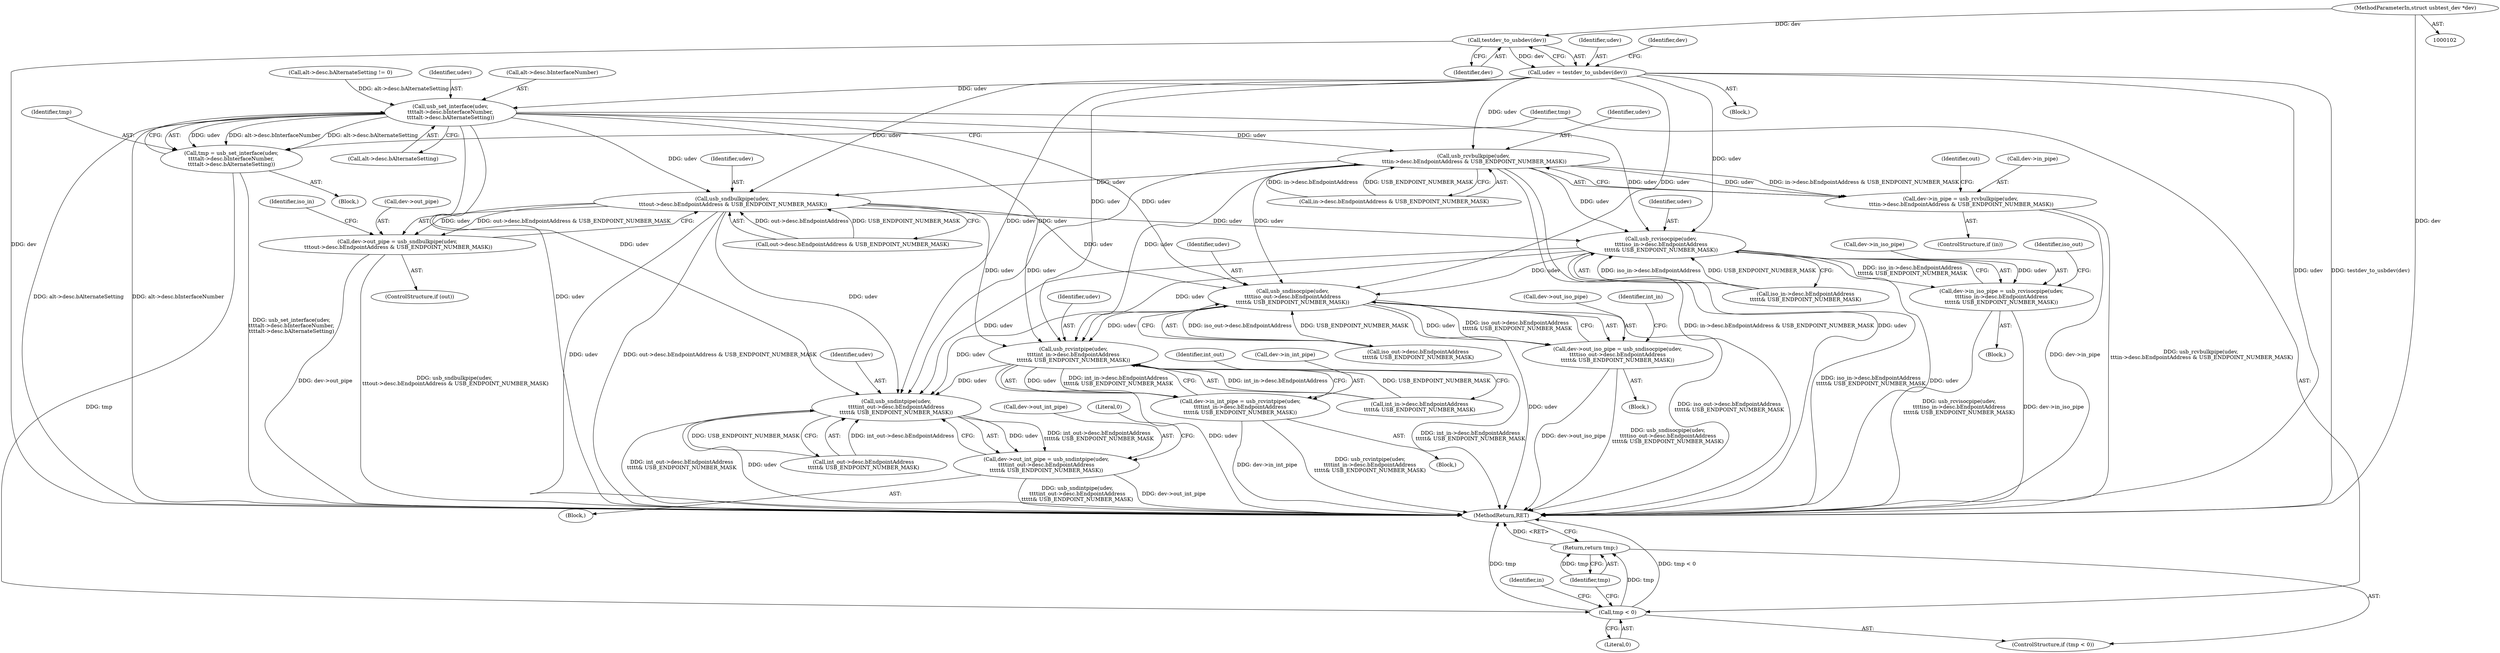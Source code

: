 digraph "0_linux_7c80f9e4a588f1925b07134bb2e3689335f6c6d8@pointer" {
"1000103" [label="(MethodParameterIn,struct usbtest_dev *dev)"];
"1000259" [label="(Call,testdev_to_usbdev(dev))"];
"1000257" [label="(Call,udev = testdev_to_usbdev(dev))"];
"1000283" [label="(Call,usb_set_interface(udev,\n\t\t\t\talt->desc.bInterfaceNumber,\n\t\t\t\talt->desc.bAlternateSetting))"];
"1000281" [label="(Call,tmp = usb_set_interface(udev,\n\t\t\t\talt->desc.bInterfaceNumber,\n\t\t\t\talt->desc.bAlternateSetting))"];
"1000296" [label="(Call,tmp < 0)"];
"1000299" [label="(Return,return tmp;)"];
"1000307" [label="(Call,usb_rcvbulkpipe(udev,\n \t\t\tin->desc.bEndpointAddress & USB_ENDPOINT_NUMBER_MASK))"];
"1000303" [label="(Call,dev->in_pipe = usb_rcvbulkpipe(udev,\n \t\t\tin->desc.bEndpointAddress & USB_ENDPOINT_NUMBER_MASK))"];
"1000322" [label="(Call,usb_sndbulkpipe(udev,\n \t\t\tout->desc.bEndpointAddress & USB_ENDPOINT_NUMBER_MASK))"];
"1000318" [label="(Call,dev->out_pipe = usb_sndbulkpipe(udev,\n \t\t\tout->desc.bEndpointAddress & USB_ENDPOINT_NUMBER_MASK))"];
"1000346" [label="(Call,usb_rcvisocpipe(udev,\n\t\t\t\tiso_in->desc.bEndpointAddress\n\t\t\t\t\t& USB_ENDPOINT_NUMBER_MASK))"];
"1000342" [label="(Call,dev->in_iso_pipe = usb_rcvisocpipe(udev,\n\t\t\t\tiso_in->desc.bEndpointAddress\n\t\t\t\t\t& USB_ENDPOINT_NUMBER_MASK))"];
"1000370" [label="(Call,usb_sndisocpipe(udev,\n\t\t\t\tiso_out->desc.bEndpointAddress\n\t\t\t\t\t& USB_ENDPOINT_NUMBER_MASK))"];
"1000366" [label="(Call,dev->out_iso_pipe = usb_sndisocpipe(udev,\n\t\t\t\tiso_out->desc.bEndpointAddress\n\t\t\t\t\t& USB_ENDPOINT_NUMBER_MASK))"];
"1000394" [label="(Call,usb_rcvintpipe(udev,\n\t\t\t\tint_in->desc.bEndpointAddress\n\t\t\t\t\t& USB_ENDPOINT_NUMBER_MASK))"];
"1000390" [label="(Call,dev->in_int_pipe = usb_rcvintpipe(udev,\n\t\t\t\tint_in->desc.bEndpointAddress\n\t\t\t\t\t& USB_ENDPOINT_NUMBER_MASK))"];
"1000418" [label="(Call,usb_sndintpipe(udev,\n\t\t\t\tint_out->desc.bEndpointAddress\n\t\t\t\t\t& USB_ENDPOINT_NUMBER_MASK))"];
"1000414" [label="(Call,dev->out_int_pipe = usb_sndintpipe(udev,\n\t\t\t\tint_out->desc.bEndpointAddress\n\t\t\t\t\t& USB_ENDPOINT_NUMBER_MASK))"];
"1000396" [label="(Call,int_in->desc.bEndpointAddress\n\t\t\t\t\t& USB_ENDPOINT_NUMBER_MASK)"];
"1000404" [label="(Identifier,int_out)"];
"1000281" [label="(Call,tmp = usb_set_interface(udev,\n\t\t\t\talt->desc.bInterfaceNumber,\n\t\t\t\talt->desc.bAlternateSetting))"];
"1000381" [label="(Block,)"];
"1000391" [label="(Call,dev->in_int_pipe)"];
"1000259" [label="(Call,testdev_to_usbdev(dev))"];
"1000296" [label="(Call,tmp < 0)"];
"1000283" [label="(Call,usb_set_interface(udev,\n\t\t\t\talt->desc.bInterfaceNumber,\n\t\t\t\talt->desc.bAlternateSetting))"];
"1000282" [label="(Identifier,tmp)"];
"1000105" [label="(Block,)"];
"1000323" [label="(Identifier,udev)"];
"1000103" [label="(MethodParameterIn,struct usbtest_dev *dev)"];
"1000316" [label="(ControlStructure,if (out))"];
"1000348" [label="(Call,iso_in->desc.bEndpointAddress\n\t\t\t\t\t& USB_ENDPOINT_NUMBER_MASK)"];
"1000273" [label="(Call,alt->desc.bAlternateSetting != 0)"];
"1000405" [label="(Block,)"];
"1000319" [label="(Call,dev->out_pipe)"];
"1000300" [label="(Identifier,tmp)"];
"1000346" [label="(Call,usb_rcvisocpipe(udev,\n\t\t\t\tiso_in->desc.bEndpointAddress\n\t\t\t\t\t& USB_ENDPOINT_NUMBER_MASK))"];
"1000284" [label="(Identifier,udev)"];
"1000301" [label="(ControlStructure,if (in))"];
"1000332" [label="(Identifier,iso_in)"];
"1000395" [label="(Identifier,udev)"];
"1000258" [label="(Identifier,udev)"];
"1000308" [label="(Identifier,udev)"];
"1000317" [label="(Identifier,out)"];
"1000257" [label="(Call,udev = testdev_to_usbdev(dev))"];
"1000370" [label="(Call,usb_sndisocpipe(udev,\n\t\t\t\tiso_out->desc.bEndpointAddress\n\t\t\t\t\t& USB_ENDPOINT_NUMBER_MASK))"];
"1000347" [label="(Identifier,udev)"];
"1000356" [label="(Identifier,iso_out)"];
"1000357" [label="(Block,)"];
"1000280" [label="(Block,)"];
"1000415" [label="(Call,dev->out_int_pipe)"];
"1000290" [label="(Call,alt->desc.bAlternateSetting)"];
"1000260" [label="(Identifier,dev)"];
"1000297" [label="(Identifier,tmp)"];
"1000309" [label="(Call,in->desc.bEndpointAddress & USB_ENDPOINT_NUMBER_MASK)"];
"1000394" [label="(Call,usb_rcvintpipe(udev,\n\t\t\t\tint_in->desc.bEndpointAddress\n\t\t\t\t\t& USB_ENDPOINT_NUMBER_MASK))"];
"1000366" [label="(Call,dev->out_iso_pipe = usb_sndisocpipe(udev,\n\t\t\t\tiso_out->desc.bEndpointAddress\n\t\t\t\t\t& USB_ENDPOINT_NUMBER_MASK))"];
"1000298" [label="(Literal,0)"];
"1000342" [label="(Call,dev->in_iso_pipe = usb_rcvisocpipe(udev,\n\t\t\t\tiso_in->desc.bEndpointAddress\n\t\t\t\t\t& USB_ENDPOINT_NUMBER_MASK))"];
"1000371" [label="(Identifier,udev)"];
"1000367" [label="(Call,dev->out_iso_pipe)"];
"1000429" [label="(MethodReturn,RET)"];
"1000324" [label="(Call,out->desc.bEndpointAddress & USB_ENDPOINT_NUMBER_MASK)"];
"1000414" [label="(Call,dev->out_int_pipe = usb_sndintpipe(udev,\n\t\t\t\tint_out->desc.bEndpointAddress\n\t\t\t\t\t& USB_ENDPOINT_NUMBER_MASK))"];
"1000303" [label="(Call,dev->in_pipe = usb_rcvbulkpipe(udev,\n \t\t\tin->desc.bEndpointAddress & USB_ENDPOINT_NUMBER_MASK))"];
"1000304" [label="(Call,dev->in_pipe)"];
"1000333" [label="(Block,)"];
"1000318" [label="(Call,dev->out_pipe = usb_sndbulkpipe(udev,\n \t\t\tout->desc.bEndpointAddress & USB_ENDPOINT_NUMBER_MASK))"];
"1000420" [label="(Call,int_out->desc.bEndpointAddress\n\t\t\t\t\t& USB_ENDPOINT_NUMBER_MASK)"];
"1000307" [label="(Call,usb_rcvbulkpipe(udev,\n \t\t\tin->desc.bEndpointAddress & USB_ENDPOINT_NUMBER_MASK))"];
"1000285" [label="(Call,alt->desc.bInterfaceNumber)"];
"1000295" [label="(ControlStructure,if (tmp < 0))"];
"1000390" [label="(Call,dev->in_int_pipe = usb_rcvintpipe(udev,\n\t\t\t\tint_in->desc.bEndpointAddress\n\t\t\t\t\t& USB_ENDPOINT_NUMBER_MASK))"];
"1000419" [label="(Identifier,udev)"];
"1000322" [label="(Call,usb_sndbulkpipe(udev,\n \t\t\tout->desc.bEndpointAddress & USB_ENDPOINT_NUMBER_MASK))"];
"1000264" [label="(Identifier,dev)"];
"1000380" [label="(Identifier,int_in)"];
"1000343" [label="(Call,dev->in_iso_pipe)"];
"1000302" [label="(Identifier,in)"];
"1000299" [label="(Return,return tmp;)"];
"1000428" [label="(Literal,0)"];
"1000418" [label="(Call,usb_sndintpipe(udev,\n\t\t\t\tint_out->desc.bEndpointAddress\n\t\t\t\t\t& USB_ENDPOINT_NUMBER_MASK))"];
"1000372" [label="(Call,iso_out->desc.bEndpointAddress\n\t\t\t\t\t& USB_ENDPOINT_NUMBER_MASK)"];
"1000103" -> "1000102"  [label="AST: "];
"1000103" -> "1000429"  [label="DDG: dev"];
"1000103" -> "1000259"  [label="DDG: dev"];
"1000259" -> "1000257"  [label="AST: "];
"1000259" -> "1000260"  [label="CFG: "];
"1000260" -> "1000259"  [label="AST: "];
"1000257" -> "1000259"  [label="CFG: "];
"1000259" -> "1000429"  [label="DDG: dev"];
"1000259" -> "1000257"  [label="DDG: dev"];
"1000257" -> "1000105"  [label="AST: "];
"1000258" -> "1000257"  [label="AST: "];
"1000264" -> "1000257"  [label="CFG: "];
"1000257" -> "1000429"  [label="DDG: testdev_to_usbdev(dev)"];
"1000257" -> "1000429"  [label="DDG: udev"];
"1000257" -> "1000283"  [label="DDG: udev"];
"1000257" -> "1000307"  [label="DDG: udev"];
"1000257" -> "1000322"  [label="DDG: udev"];
"1000257" -> "1000346"  [label="DDG: udev"];
"1000257" -> "1000370"  [label="DDG: udev"];
"1000257" -> "1000394"  [label="DDG: udev"];
"1000257" -> "1000418"  [label="DDG: udev"];
"1000283" -> "1000281"  [label="AST: "];
"1000283" -> "1000290"  [label="CFG: "];
"1000284" -> "1000283"  [label="AST: "];
"1000285" -> "1000283"  [label="AST: "];
"1000290" -> "1000283"  [label="AST: "];
"1000281" -> "1000283"  [label="CFG: "];
"1000283" -> "1000429"  [label="DDG: alt->desc.bInterfaceNumber"];
"1000283" -> "1000429"  [label="DDG: udev"];
"1000283" -> "1000429"  [label="DDG: alt->desc.bAlternateSetting"];
"1000283" -> "1000281"  [label="DDG: udev"];
"1000283" -> "1000281"  [label="DDG: alt->desc.bInterfaceNumber"];
"1000283" -> "1000281"  [label="DDG: alt->desc.bAlternateSetting"];
"1000273" -> "1000283"  [label="DDG: alt->desc.bAlternateSetting"];
"1000283" -> "1000307"  [label="DDG: udev"];
"1000283" -> "1000322"  [label="DDG: udev"];
"1000283" -> "1000346"  [label="DDG: udev"];
"1000283" -> "1000370"  [label="DDG: udev"];
"1000283" -> "1000394"  [label="DDG: udev"];
"1000283" -> "1000418"  [label="DDG: udev"];
"1000281" -> "1000280"  [label="AST: "];
"1000282" -> "1000281"  [label="AST: "];
"1000297" -> "1000281"  [label="CFG: "];
"1000281" -> "1000429"  [label="DDG: usb_set_interface(udev,\n\t\t\t\talt->desc.bInterfaceNumber,\n\t\t\t\talt->desc.bAlternateSetting)"];
"1000281" -> "1000296"  [label="DDG: tmp"];
"1000296" -> "1000295"  [label="AST: "];
"1000296" -> "1000298"  [label="CFG: "];
"1000297" -> "1000296"  [label="AST: "];
"1000298" -> "1000296"  [label="AST: "];
"1000300" -> "1000296"  [label="CFG: "];
"1000302" -> "1000296"  [label="CFG: "];
"1000296" -> "1000429"  [label="DDG: tmp < 0"];
"1000296" -> "1000429"  [label="DDG: tmp"];
"1000296" -> "1000299"  [label="DDG: tmp"];
"1000299" -> "1000295"  [label="AST: "];
"1000299" -> "1000300"  [label="CFG: "];
"1000300" -> "1000299"  [label="AST: "];
"1000429" -> "1000299"  [label="CFG: "];
"1000299" -> "1000429"  [label="DDG: <RET>"];
"1000300" -> "1000299"  [label="DDG: tmp"];
"1000307" -> "1000303"  [label="AST: "];
"1000307" -> "1000309"  [label="CFG: "];
"1000308" -> "1000307"  [label="AST: "];
"1000309" -> "1000307"  [label="AST: "];
"1000303" -> "1000307"  [label="CFG: "];
"1000307" -> "1000429"  [label="DDG: in->desc.bEndpointAddress & USB_ENDPOINT_NUMBER_MASK"];
"1000307" -> "1000429"  [label="DDG: udev"];
"1000307" -> "1000303"  [label="DDG: udev"];
"1000307" -> "1000303"  [label="DDG: in->desc.bEndpointAddress & USB_ENDPOINT_NUMBER_MASK"];
"1000309" -> "1000307"  [label="DDG: in->desc.bEndpointAddress"];
"1000309" -> "1000307"  [label="DDG: USB_ENDPOINT_NUMBER_MASK"];
"1000307" -> "1000322"  [label="DDG: udev"];
"1000307" -> "1000346"  [label="DDG: udev"];
"1000307" -> "1000370"  [label="DDG: udev"];
"1000307" -> "1000394"  [label="DDG: udev"];
"1000307" -> "1000418"  [label="DDG: udev"];
"1000303" -> "1000301"  [label="AST: "];
"1000304" -> "1000303"  [label="AST: "];
"1000317" -> "1000303"  [label="CFG: "];
"1000303" -> "1000429"  [label="DDG: dev->in_pipe"];
"1000303" -> "1000429"  [label="DDG: usb_rcvbulkpipe(udev,\n \t\t\tin->desc.bEndpointAddress & USB_ENDPOINT_NUMBER_MASK)"];
"1000322" -> "1000318"  [label="AST: "];
"1000322" -> "1000324"  [label="CFG: "];
"1000323" -> "1000322"  [label="AST: "];
"1000324" -> "1000322"  [label="AST: "];
"1000318" -> "1000322"  [label="CFG: "];
"1000322" -> "1000429"  [label="DDG: out->desc.bEndpointAddress & USB_ENDPOINT_NUMBER_MASK"];
"1000322" -> "1000429"  [label="DDG: udev"];
"1000322" -> "1000318"  [label="DDG: udev"];
"1000322" -> "1000318"  [label="DDG: out->desc.bEndpointAddress & USB_ENDPOINT_NUMBER_MASK"];
"1000324" -> "1000322"  [label="DDG: out->desc.bEndpointAddress"];
"1000324" -> "1000322"  [label="DDG: USB_ENDPOINT_NUMBER_MASK"];
"1000322" -> "1000346"  [label="DDG: udev"];
"1000322" -> "1000370"  [label="DDG: udev"];
"1000322" -> "1000394"  [label="DDG: udev"];
"1000322" -> "1000418"  [label="DDG: udev"];
"1000318" -> "1000316"  [label="AST: "];
"1000319" -> "1000318"  [label="AST: "];
"1000332" -> "1000318"  [label="CFG: "];
"1000318" -> "1000429"  [label="DDG: dev->out_pipe"];
"1000318" -> "1000429"  [label="DDG: usb_sndbulkpipe(udev,\n \t\t\tout->desc.bEndpointAddress & USB_ENDPOINT_NUMBER_MASK)"];
"1000346" -> "1000342"  [label="AST: "];
"1000346" -> "1000348"  [label="CFG: "];
"1000347" -> "1000346"  [label="AST: "];
"1000348" -> "1000346"  [label="AST: "];
"1000342" -> "1000346"  [label="CFG: "];
"1000346" -> "1000429"  [label="DDG: iso_in->desc.bEndpointAddress\n\t\t\t\t\t& USB_ENDPOINT_NUMBER_MASK"];
"1000346" -> "1000429"  [label="DDG: udev"];
"1000346" -> "1000342"  [label="DDG: udev"];
"1000346" -> "1000342"  [label="DDG: iso_in->desc.bEndpointAddress\n\t\t\t\t\t& USB_ENDPOINT_NUMBER_MASK"];
"1000348" -> "1000346"  [label="DDG: iso_in->desc.bEndpointAddress"];
"1000348" -> "1000346"  [label="DDG: USB_ENDPOINT_NUMBER_MASK"];
"1000346" -> "1000370"  [label="DDG: udev"];
"1000346" -> "1000394"  [label="DDG: udev"];
"1000346" -> "1000418"  [label="DDG: udev"];
"1000342" -> "1000333"  [label="AST: "];
"1000343" -> "1000342"  [label="AST: "];
"1000356" -> "1000342"  [label="CFG: "];
"1000342" -> "1000429"  [label="DDG: dev->in_iso_pipe"];
"1000342" -> "1000429"  [label="DDG: usb_rcvisocpipe(udev,\n\t\t\t\tiso_in->desc.bEndpointAddress\n\t\t\t\t\t& USB_ENDPOINT_NUMBER_MASK)"];
"1000370" -> "1000366"  [label="AST: "];
"1000370" -> "1000372"  [label="CFG: "];
"1000371" -> "1000370"  [label="AST: "];
"1000372" -> "1000370"  [label="AST: "];
"1000366" -> "1000370"  [label="CFG: "];
"1000370" -> "1000429"  [label="DDG: iso_out->desc.bEndpointAddress\n\t\t\t\t\t& USB_ENDPOINT_NUMBER_MASK"];
"1000370" -> "1000429"  [label="DDG: udev"];
"1000370" -> "1000366"  [label="DDG: udev"];
"1000370" -> "1000366"  [label="DDG: iso_out->desc.bEndpointAddress\n\t\t\t\t\t& USB_ENDPOINT_NUMBER_MASK"];
"1000372" -> "1000370"  [label="DDG: iso_out->desc.bEndpointAddress"];
"1000372" -> "1000370"  [label="DDG: USB_ENDPOINT_NUMBER_MASK"];
"1000370" -> "1000394"  [label="DDG: udev"];
"1000370" -> "1000418"  [label="DDG: udev"];
"1000366" -> "1000357"  [label="AST: "];
"1000367" -> "1000366"  [label="AST: "];
"1000380" -> "1000366"  [label="CFG: "];
"1000366" -> "1000429"  [label="DDG: usb_sndisocpipe(udev,\n\t\t\t\tiso_out->desc.bEndpointAddress\n\t\t\t\t\t& USB_ENDPOINT_NUMBER_MASK)"];
"1000366" -> "1000429"  [label="DDG: dev->out_iso_pipe"];
"1000394" -> "1000390"  [label="AST: "];
"1000394" -> "1000396"  [label="CFG: "];
"1000395" -> "1000394"  [label="AST: "];
"1000396" -> "1000394"  [label="AST: "];
"1000390" -> "1000394"  [label="CFG: "];
"1000394" -> "1000429"  [label="DDG: int_in->desc.bEndpointAddress\n\t\t\t\t\t& USB_ENDPOINT_NUMBER_MASK"];
"1000394" -> "1000429"  [label="DDG: udev"];
"1000394" -> "1000390"  [label="DDG: udev"];
"1000394" -> "1000390"  [label="DDG: int_in->desc.bEndpointAddress\n\t\t\t\t\t& USB_ENDPOINT_NUMBER_MASK"];
"1000396" -> "1000394"  [label="DDG: int_in->desc.bEndpointAddress"];
"1000396" -> "1000394"  [label="DDG: USB_ENDPOINT_NUMBER_MASK"];
"1000394" -> "1000418"  [label="DDG: udev"];
"1000390" -> "1000381"  [label="AST: "];
"1000391" -> "1000390"  [label="AST: "];
"1000404" -> "1000390"  [label="CFG: "];
"1000390" -> "1000429"  [label="DDG: usb_rcvintpipe(udev,\n\t\t\t\tint_in->desc.bEndpointAddress\n\t\t\t\t\t& USB_ENDPOINT_NUMBER_MASK)"];
"1000390" -> "1000429"  [label="DDG: dev->in_int_pipe"];
"1000418" -> "1000414"  [label="AST: "];
"1000418" -> "1000420"  [label="CFG: "];
"1000419" -> "1000418"  [label="AST: "];
"1000420" -> "1000418"  [label="AST: "];
"1000414" -> "1000418"  [label="CFG: "];
"1000418" -> "1000429"  [label="DDG: int_out->desc.bEndpointAddress\n\t\t\t\t\t& USB_ENDPOINT_NUMBER_MASK"];
"1000418" -> "1000429"  [label="DDG: udev"];
"1000418" -> "1000414"  [label="DDG: udev"];
"1000418" -> "1000414"  [label="DDG: int_out->desc.bEndpointAddress\n\t\t\t\t\t& USB_ENDPOINT_NUMBER_MASK"];
"1000420" -> "1000418"  [label="DDG: int_out->desc.bEndpointAddress"];
"1000420" -> "1000418"  [label="DDG: USB_ENDPOINT_NUMBER_MASK"];
"1000414" -> "1000405"  [label="AST: "];
"1000415" -> "1000414"  [label="AST: "];
"1000428" -> "1000414"  [label="CFG: "];
"1000414" -> "1000429"  [label="DDG: usb_sndintpipe(udev,\n\t\t\t\tint_out->desc.bEndpointAddress\n\t\t\t\t\t& USB_ENDPOINT_NUMBER_MASK)"];
"1000414" -> "1000429"  [label="DDG: dev->out_int_pipe"];
}
